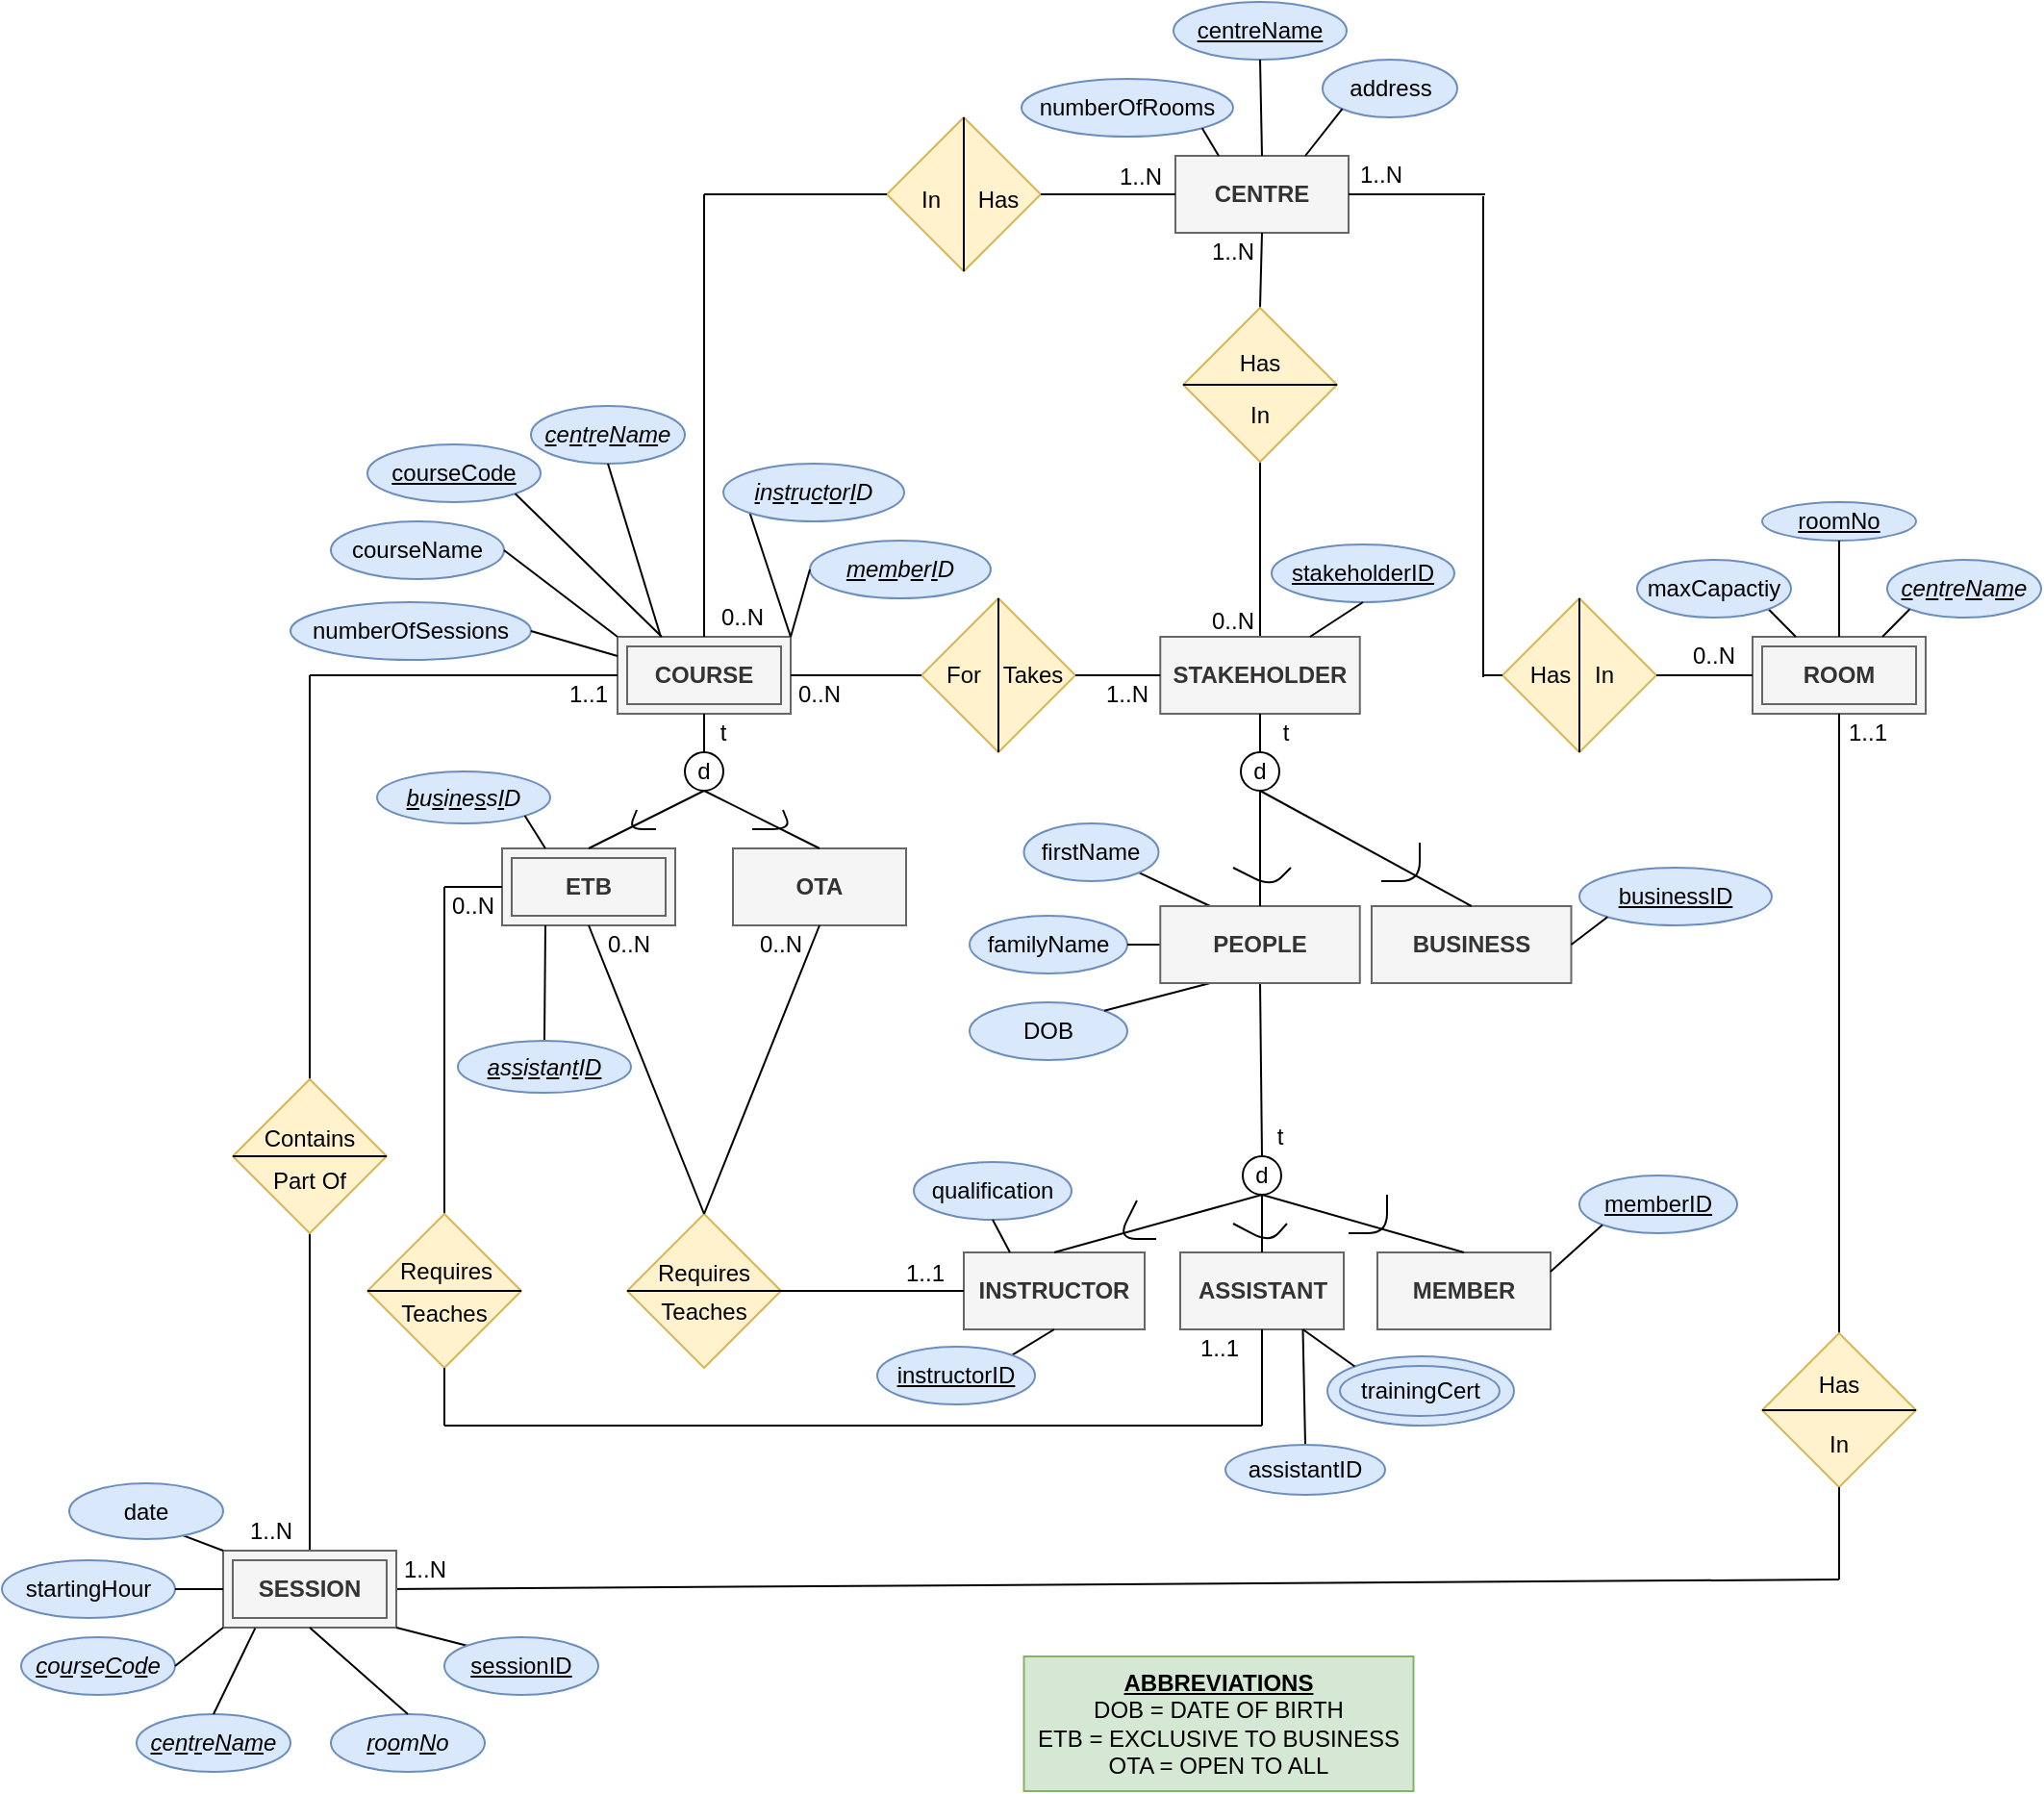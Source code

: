 <mxfile version="14.3.1" type="device"><diagram id="8g1sx0rQI-AqHJav3sQR" name="Page-1"><mxGraphModel dx="1609" dy="1638" grid="1" gridSize="10" guides="1" tooltips="1" connect="1" arrows="1" fold="1" page="1" pageScale="1" pageWidth="827" pageHeight="1169" math="0" shadow="0"><root><mxCell id="0"/><mxCell id="1" parent="0"/><mxCell id="3wWplpEpzAbqECNYPQk1-7" value="" style="rhombus;whiteSpace=wrap;html=1;fillColor=#fff2cc;strokeColor=#d6b656;" parent="1" vertex="1"><mxGeometry x="260" y="-180" width="80" height="80" as="geometry"/></mxCell><mxCell id="KHN7w8ujyASTQCHTQ3mv-72" value="" style="endArrow=none;html=1;exitX=1;exitY=0.5;exitDx=0;exitDy=0;" parent="1" edge="1"><mxGeometry width="50" height="50" relative="1" as="geometry"><mxPoint y="585" as="sourcePoint"/><mxPoint x="755" y="580" as="targetPoint"/></mxGeometry></mxCell><mxCell id="KHN7w8ujyASTQCHTQ3mv-62" value="" style="endArrow=none;html=1;entryX=0.5;entryY=1;entryDx=0;entryDy=0;exitX=0.5;exitY=0;exitDx=0;exitDy=0;" parent="1" source="KHN7w8ujyASTQCHTQ3mv-60" target="KHN7w8ujyASTQCHTQ3mv-59" edge="1"><mxGeometry width="50" height="50" relative="1" as="geometry"><mxPoint x="-40" y="550" as="sourcePoint"/><mxPoint x="-30" y="120" as="targetPoint"/></mxGeometry></mxCell><mxCell id="PWoHuXNSGkAXLS0PQqzs-2" value="CENTRE" style="rounded=0;whiteSpace=wrap;html=1;fontStyle=1;fillColor=#f5f5f5;strokeColor=#666666;fontColor=#333333;" parent="1" vertex="1"><mxGeometry x="410" y="-160" width="90" height="40" as="geometry"/></mxCell><mxCell id="PWoHuXNSGkAXLS0PQqzs-3" value="&lt;u&gt;centreName&lt;/u&gt;" style="ellipse;whiteSpace=wrap;html=1;fillColor=#dae8fc;strokeColor=#6c8ebf;" parent="1" vertex="1"><mxGeometry x="409" y="-240" width="90" height="30" as="geometry"/></mxCell><mxCell id="PWoHuXNSGkAXLS0PQqzs-4" value="" style="endArrow=none;html=1;exitX=0.5;exitY=0;exitDx=0;exitDy=0;entryX=0.5;entryY=1;entryDx=0;entryDy=0;" parent="1" source="PWoHuXNSGkAXLS0PQqzs-2" target="PWoHuXNSGkAXLS0PQqzs-3" edge="1"><mxGeometry width="50" height="50" relative="1" as="geometry"><mxPoint x="400" y="260" as="sourcePoint"/><mxPoint x="520" y="130" as="targetPoint"/></mxGeometry></mxCell><mxCell id="PWoHuXNSGkAXLS0PQqzs-5" value="address" style="ellipse;whiteSpace=wrap;html=1;fillColor=#dae8fc;strokeColor=#6c8ebf;" parent="1" vertex="1"><mxGeometry x="486.5" y="-210" width="70" height="30" as="geometry"/></mxCell><mxCell id="PWoHuXNSGkAXLS0PQqzs-6" value="" style="endArrow=none;html=1;entryX=0;entryY=1;entryDx=0;entryDy=0;exitX=0.75;exitY=0;exitDx=0;exitDy=0;" parent="1" source="PWoHuXNSGkAXLS0PQqzs-2" target="PWoHuXNSGkAXLS0PQqzs-5" edge="1"><mxGeometry width="50" height="50" relative="1" as="geometry"><mxPoint x="465" y="100" as="sourcePoint"/><mxPoint x="465" y="60" as="targetPoint"/></mxGeometry></mxCell><mxCell id="PWoHuXNSGkAXLS0PQqzs-7" value="numberOfRooms" style="ellipse;whiteSpace=wrap;html=1;fillColor=#dae8fc;strokeColor=#6c8ebf;" parent="1" vertex="1"><mxGeometry x="330" y="-200" width="110" height="30" as="geometry"/></mxCell><mxCell id="PWoHuXNSGkAXLS0PQqzs-8" value="" style="endArrow=none;html=1;entryX=0.25;entryY=0;entryDx=0;entryDy=0;exitX=1;exitY=1;exitDx=0;exitDy=0;" parent="1" source="PWoHuXNSGkAXLS0PQqzs-7" target="PWoHuXNSGkAXLS0PQqzs-2" edge="1"><mxGeometry width="50" height="50" relative="1" as="geometry"><mxPoint x="487.5" y="100" as="sourcePoint"/><mxPoint x="530.092" y="75.538" as="targetPoint"/></mxGeometry></mxCell><mxCell id="PWoHuXNSGkAXLS0PQqzs-9" value="" style="rounded=0;whiteSpace=wrap;html=1;fontStyle=1;fillColor=#f5f5f5;strokeColor=#666666;fontColor=#333333;" parent="1" vertex="1"><mxGeometry x="710" y="90" width="90" height="40" as="geometry"/></mxCell><mxCell id="PWoHuXNSGkAXLS0PQqzs-10" value="" style="rhombus;whiteSpace=wrap;html=1;fillColor=#fff2cc;strokeColor=#d6b656;" parent="1" vertex="1"><mxGeometry x="580" y="70" width="80" height="80" as="geometry"/></mxCell><mxCell id="PWoHuXNSGkAXLS0PQqzs-11" value="" style="endArrow=none;html=1;" parent="1" edge="1"><mxGeometry width="50" height="50" relative="1" as="geometry"><mxPoint x="570" y="-139" as="sourcePoint"/><mxPoint x="570" y="111" as="targetPoint"/></mxGeometry></mxCell><mxCell id="PWoHuXNSGkAXLS0PQqzs-12" value="" style="endArrow=none;html=1;entryX=0;entryY=0.5;entryDx=0;entryDy=0;exitX=1;exitY=0.5;exitDx=0;exitDy=0;" parent="1" source="PWoHuXNSGkAXLS0PQqzs-10" target="PWoHuXNSGkAXLS0PQqzs-9" edge="1"><mxGeometry width="50" height="50" relative="1" as="geometry"><mxPoint x="475" y="110" as="sourcePoint"/><mxPoint x="475" y="70" as="targetPoint"/></mxGeometry></mxCell><mxCell id="PWoHuXNSGkAXLS0PQqzs-14" value="0..N" style="text;html=1;strokeColor=none;fillColor=none;align=center;verticalAlign=middle;whiteSpace=wrap;rounded=0;" parent="1" vertex="1"><mxGeometry x="670" y="90" width="40" height="20" as="geometry"/></mxCell><mxCell id="PWoHuXNSGkAXLS0PQqzs-15" value="" style="endArrow=none;html=1;entryX=0.5;entryY=0;entryDx=0;entryDy=0;exitX=0.5;exitY=1;exitDx=0;exitDy=0;fontStyle=1" parent="1" source="PWoHuXNSGkAXLS0PQqzs-10" target="PWoHuXNSGkAXLS0PQqzs-10" edge="1"><mxGeometry width="50" height="50" relative="1" as="geometry"><mxPoint x="510" y="120" as="sourcePoint"/><mxPoint x="590" y="120" as="targetPoint"/></mxGeometry></mxCell><mxCell id="PWoHuXNSGkAXLS0PQqzs-17" value="1..N" style="text;html=1;strokeColor=none;fillColor=none;align=center;verticalAlign=middle;whiteSpace=wrap;rounded=0;" parent="1" vertex="1"><mxGeometry x="496.75" y="-160" width="40" height="20" as="geometry"/></mxCell><mxCell id="PWoHuXNSGkAXLS0PQqzs-19" value="" style="rounded=0;whiteSpace=wrap;html=1;fontStyle=1;fillColor=#f5f5f5;strokeColor=#666666;fontColor=#333333;" parent="1" vertex="1"><mxGeometry x="120" y="90" width="90" height="40" as="geometry"/></mxCell><mxCell id="PWoHuXNSGkAXLS0PQqzs-22" value="" style="endArrow=none;html=1;exitX=1;exitY=0.5;exitDx=0;exitDy=0;entryX=0;entryY=0.5;entryDx=0;entryDy=0;" parent="1" source="3wWplpEpzAbqECNYPQk1-7" target="PWoHuXNSGkAXLS0PQqzs-2" edge="1"><mxGeometry width="50" height="50" relative="1" as="geometry"><mxPoint x="360" y="100" as="sourcePoint"/><mxPoint x="380" y="90" as="targetPoint"/></mxGeometry></mxCell><mxCell id="PWoHuXNSGkAXLS0PQqzs-24" value="1..N" style="text;html=1;strokeColor=none;fillColor=none;align=center;verticalAlign=middle;whiteSpace=wrap;rounded=0;" parent="1" vertex="1"><mxGeometry x="372" y="-159" width="40" height="20" as="geometry"/></mxCell><mxCell id="PWoHuXNSGkAXLS0PQqzs-25" value="0..N" style="text;html=1;strokeColor=none;fillColor=none;align=center;verticalAlign=middle;whiteSpace=wrap;rounded=0;" parent="1" vertex="1"><mxGeometry x="165" y="70" width="40" height="20" as="geometry"/></mxCell><mxCell id="PWoHuXNSGkAXLS0PQqzs-26" value="ETB" style="rounded=0;whiteSpace=wrap;html=1;fontStyle=1;fillColor=#f5f5f5;strokeColor=#666666;fontColor=#333333;" parent="1" vertex="1"><mxGeometry x="60" y="200" width="90" height="40" as="geometry"/></mxCell><mxCell id="PWoHuXNSGkAXLS0PQqzs-27" value="&lt;span&gt;OTA&lt;/span&gt;" style="rounded=0;whiteSpace=wrap;html=1;fontStyle=1;fillColor=#f5f5f5;strokeColor=#666666;fontColor=#333333;" parent="1" vertex="1"><mxGeometry x="180" y="200" width="90" height="40" as="geometry"/></mxCell><mxCell id="PWoHuXNSGkAXLS0PQqzs-28" value="" style="endArrow=none;html=1;exitX=0.5;exitY=0;exitDx=0;exitDy=0;entryX=0.5;entryY=1;entryDx=0;entryDy=0;" parent="1" source="PWoHuXNSGkAXLS0PQqzs-26" target="KHN7w8ujyASTQCHTQ3mv-114" edge="1"><mxGeometry width="50" height="50" relative="1" as="geometry"><mxPoint x="220" y="120" as="sourcePoint"/><mxPoint x="160" y="160" as="targetPoint"/></mxGeometry></mxCell><mxCell id="PWoHuXNSGkAXLS0PQqzs-29" value="" style="endArrow=none;html=1;exitX=0.5;exitY=0;exitDx=0;exitDy=0;entryX=0.5;entryY=1;entryDx=0;entryDy=0;" parent="1" source="PWoHuXNSGkAXLS0PQqzs-27" target="KHN7w8ujyASTQCHTQ3mv-114" edge="1"><mxGeometry width="50" height="50" relative="1" as="geometry"><mxPoint x="115" y="210" as="sourcePoint"/><mxPoint x="160" y="160" as="targetPoint"/></mxGeometry></mxCell><mxCell id="PWoHuXNSGkAXLS0PQqzs-31" value="" style="endArrow=none;html=1;" parent="1" edge="1"><mxGeometry width="50" height="50" relative="1" as="geometry"><mxPoint x="130" y="180" as="sourcePoint"/><mxPoint x="140" y="190" as="targetPoint"/><Array as="points"><mxPoint x="126" y="190"/></Array></mxGeometry></mxCell><mxCell id="PWoHuXNSGkAXLS0PQqzs-32" value="" style="endArrow=none;html=1;" parent="1" edge="1"><mxGeometry width="50" height="50" relative="1" as="geometry"><mxPoint x="190" y="190" as="sourcePoint"/><mxPoint x="206" y="180" as="targetPoint"/><Array as="points"><mxPoint x="210" y="190"/></Array></mxGeometry></mxCell><mxCell id="PWoHuXNSGkAXLS0PQqzs-33" value="" style="endArrow=none;html=1;entryX=1;entryY=1;entryDx=0;entryDy=0;exitX=0.25;exitY=0;exitDx=0;exitDy=0;" parent="1" source="PWoHuXNSGkAXLS0PQqzs-9" target="PWoHuXNSGkAXLS0PQqzs-34" edge="1"><mxGeometry width="50" height="50" relative="1" as="geometry"><mxPoint x="487.5" y="100" as="sourcePoint"/><mxPoint x="530.251" y="75.607" as="targetPoint"/></mxGeometry></mxCell><mxCell id="PWoHuXNSGkAXLS0PQqzs-34" value="maxCapactiy" style="ellipse;whiteSpace=wrap;html=1;fillColor=#dae8fc;strokeColor=#6c8ebf;" parent="1" vertex="1"><mxGeometry x="650" y="50" width="80" height="30" as="geometry"/></mxCell><mxCell id="PWoHuXNSGkAXLS0PQqzs-35" value="roomNo" style="ellipse;whiteSpace=wrap;html=1;fontStyle=4;fillColor=#dae8fc;strokeColor=#6c8ebf;" parent="1" vertex="1"><mxGeometry x="715" y="20" width="80" height="20" as="geometry"/></mxCell><mxCell id="PWoHuXNSGkAXLS0PQqzs-37" value="" style="endArrow=none;html=1;entryX=0.5;entryY=1;entryDx=0;entryDy=0;exitX=0.5;exitY=0;exitDx=0;exitDy=0;" parent="1" source="PWoHuXNSGkAXLS0PQqzs-9" target="PWoHuXNSGkAXLS0PQqzs-35" edge="1"><mxGeometry width="50" height="50" relative="1" as="geometry"><mxPoint x="742.5" y="100" as="sourcePoint"/><mxPoint x="700" y="90" as="targetPoint"/></mxGeometry></mxCell><mxCell id="KHN7w8ujyASTQCHTQ3mv-1" value="&lt;span&gt;ROOM&lt;/span&gt;" style="rounded=0;whiteSpace=wrap;html=1;fontStyle=1;fillColor=#f5f5f5;strokeColor=#666666;fontColor=#333333;" parent="1" vertex="1"><mxGeometry x="715" y="95" width="80" height="30" as="geometry"/></mxCell><mxCell id="KHN7w8ujyASTQCHTQ3mv-3" value="" style="endArrow=none;html=1;entryX=0.5;entryY=1;entryDx=0;entryDy=0;exitX=0.5;exitY=0;exitDx=0;exitDy=0;" parent="1" source="KHN7w8ujyASTQCHTQ3mv-2" target="PWoHuXNSGkAXLS0PQqzs-2" edge="1"><mxGeometry width="50" height="50" relative="1" as="geometry"><mxPoint x="455" y="-60" as="sourcePoint"/><mxPoint x="420" y="120" as="targetPoint"/></mxGeometry></mxCell><mxCell id="KHN7w8ujyASTQCHTQ3mv-4" value="COURSE" style="rounded=0;whiteSpace=wrap;html=1;fontStyle=1;fillColor=#f5f5f5;strokeColor=#666666;fontColor=#333333;" parent="1" vertex="1"><mxGeometry x="125" y="95" width="80" height="30" as="geometry"/></mxCell><mxCell id="KHN7w8ujyASTQCHTQ3mv-5" value="" style="endArrow=none;html=1;exitX=0.5;exitY=1;exitDx=0;exitDy=0;entryX=0.5;entryY=0;entryDx=0;entryDy=0;" parent="1" source="KHN7w8ujyASTQCHTQ3mv-2" target="KHN7w8ujyASTQCHTQ3mv-6" edge="1"><mxGeometry width="50" height="50" relative="1" as="geometry"><mxPoint x="465" y="190" as="sourcePoint"/><mxPoint x="440" y="280" as="targetPoint"/></mxGeometry></mxCell><mxCell id="KHN7w8ujyASTQCHTQ3mv-6" value="STAKEHOLDER" style="rounded=0;whiteSpace=wrap;html=1;fontStyle=1;fillColor=#f5f5f5;strokeColor=#666666;fontColor=#333333;" parent="1" vertex="1"><mxGeometry x="402.13" y="90" width="103.75" height="40" as="geometry"/></mxCell><mxCell id="KHN7w8ujyASTQCHTQ3mv-11" value="Has" style="text;html=1;strokeColor=none;fillColor=none;align=center;verticalAlign=middle;whiteSpace=wrap;rounded=0;" parent="1" vertex="1"><mxGeometry x="298" y="-147" width="40" height="20" as="geometry"/></mxCell><mxCell id="KHN7w8ujyASTQCHTQ3mv-12" value="Has" style="text;html=1;strokeColor=none;fillColor=none;align=center;verticalAlign=middle;whiteSpace=wrap;rounded=0;" parent="1" vertex="1"><mxGeometry x="585" y="100" width="40" height="20" as="geometry"/></mxCell><mxCell id="KHN7w8ujyASTQCHTQ3mv-13" value="In" style="text;html=1;strokeColor=none;fillColor=none;align=center;verticalAlign=middle;whiteSpace=wrap;rounded=0;" parent="1" vertex="1"><mxGeometry x="613" y="100" width="40" height="20" as="geometry"/></mxCell><mxCell id="KHN7w8ujyASTQCHTQ3mv-16" value="1..N" style="text;html=1;strokeColor=none;fillColor=none;align=center;verticalAlign=middle;whiteSpace=wrap;rounded=0;" parent="1" vertex="1"><mxGeometry x="420" y="-120" width="40" height="20" as="geometry"/></mxCell><mxCell id="KHN7w8ujyASTQCHTQ3mv-17" value="0..N" style="text;html=1;strokeColor=none;fillColor=none;align=center;verticalAlign=middle;whiteSpace=wrap;rounded=0;" parent="1" vertex="1"><mxGeometry x="420" y="72" width="40" height="20" as="geometry"/></mxCell><mxCell id="KHN7w8ujyASTQCHTQ3mv-18" value="&lt;i&gt;&lt;u&gt;c&lt;/u&gt;e&lt;u&gt;n&lt;/u&gt;t&lt;u&gt;r&lt;/u&gt;e&lt;u&gt;N&lt;/u&gt;a&lt;u&gt;m&lt;/u&gt;e&lt;/i&gt;" style="ellipse;whiteSpace=wrap;html=1;fillColor=#dae8fc;strokeColor=#6c8ebf;" parent="1" vertex="1"><mxGeometry x="780" y="50" width="80" height="30" as="geometry"/></mxCell><mxCell id="KHN7w8ujyASTQCHTQ3mv-20" value="" style="endArrow=none;html=1;entryX=0;entryY=1;entryDx=0;entryDy=0;exitX=0.75;exitY=0;exitDx=0;exitDy=0;" parent="1" source="PWoHuXNSGkAXLS0PQqzs-9" target="KHN7w8ujyASTQCHTQ3mv-18" edge="1"><mxGeometry width="50" height="50" relative="1" as="geometry"><mxPoint x="765" y="100" as="sourcePoint"/><mxPoint x="765" y="50" as="targetPoint"/></mxGeometry></mxCell><mxCell id="KHN7w8ujyASTQCHTQ3mv-21" value="d" style="ellipse;whiteSpace=wrap;html=1;aspect=fixed;strokeWidth=1;" parent="1" vertex="1"><mxGeometry x="445" y="360" width="20" height="20" as="geometry"/></mxCell><mxCell id="KHN7w8ujyASTQCHTQ3mv-22" value="" style="endArrow=none;html=1;exitX=0.5;exitY=0;exitDx=0;exitDy=0;entryX=0.5;entryY=1;entryDx=0;entryDy=0;" parent="1" source="KHN7w8ujyASTQCHTQ3mv-21" target="3wWplpEpzAbqECNYPQk1-49" edge="1"><mxGeometry width="50" height="50" relative="1" as="geometry"><mxPoint x="490" y="270" as="sourcePoint"/><mxPoint x="454" y="280" as="targetPoint"/></mxGeometry></mxCell><mxCell id="KHN7w8ujyASTQCHTQ3mv-23" value="t" style="text;html=1;strokeColor=none;fillColor=none;align=center;verticalAlign=middle;whiteSpace=wrap;rounded=0;" parent="1" vertex="1"><mxGeometry x="452" y="340" width="25" height="20" as="geometry"/></mxCell><mxCell id="KHN7w8ujyASTQCHTQ3mv-24" value="INSTRUCTOR" style="rounded=0;whiteSpace=wrap;html=1;fontStyle=1;fillColor=#f5f5f5;strokeColor=#666666;fontColor=#333333;" parent="1" vertex="1"><mxGeometry x="300" y="410" width="94" height="40" as="geometry"/></mxCell><mxCell id="KHN7w8ujyASTQCHTQ3mv-25" value="" style="endArrow=none;html=1;exitX=0.5;exitY=0;exitDx=0;exitDy=0;entryX=0.5;entryY=1;entryDx=0;entryDy=0;" parent="1" source="KHN7w8ujyASTQCHTQ3mv-24" target="KHN7w8ujyASTQCHTQ3mv-21" edge="1"><mxGeometry width="50" height="50" relative="1" as="geometry"><mxPoint x="340" y="370" as="sourcePoint"/><mxPoint x="460" y="340" as="targetPoint"/></mxGeometry></mxCell><mxCell id="KHN7w8ujyASTQCHTQ3mv-26" value="ASSISTANT" style="rounded=0;whiteSpace=wrap;html=1;fontStyle=1;fillColor=#f5f5f5;strokeColor=#666666;fontColor=#333333;" parent="1" vertex="1"><mxGeometry x="412.5" y="410" width="85" height="40" as="geometry"/></mxCell><mxCell id="KHN7w8ujyASTQCHTQ3mv-28" value="MEMBER" style="rounded=0;whiteSpace=wrap;html=1;fontStyle=1;fillColor=#f5f5f5;strokeColor=#666666;fontColor=#333333;" parent="1" vertex="1"><mxGeometry x="515" y="410" width="90" height="40" as="geometry"/></mxCell><mxCell id="KHN7w8ujyASTQCHTQ3mv-29" value="" style="endArrow=none;html=1;exitX=0.5;exitY=1;exitDx=0;exitDy=0;entryX=0.5;entryY=0;entryDx=0;entryDy=0;" parent="1" source="KHN7w8ujyASTQCHTQ3mv-21" target="KHN7w8ujyASTQCHTQ3mv-28" edge="1"><mxGeometry width="50" height="50" relative="1" as="geometry"><mxPoint x="359" y="420" as="sourcePoint"/><mxPoint x="465" y="390" as="targetPoint"/></mxGeometry></mxCell><mxCell id="KHN7w8ujyASTQCHTQ3mv-30" value="" style="endArrow=none;html=1;exitX=0.5;exitY=1;exitDx=0;exitDy=0;entryX=0.5;entryY=0;entryDx=0;entryDy=0;" parent="1" source="KHN7w8ujyASTQCHTQ3mv-21" target="KHN7w8ujyASTQCHTQ3mv-26" edge="1"><mxGeometry width="50" height="50" relative="1" as="geometry"><mxPoint x="465" y="390" as="sourcePoint"/><mxPoint x="570" y="420" as="targetPoint"/></mxGeometry></mxCell><mxCell id="KHN7w8ujyASTQCHTQ3mv-31" value="courseName" style="ellipse;whiteSpace=wrap;html=1;fillColor=#dae8fc;strokeColor=#6c8ebf;" parent="1" vertex="1"><mxGeometry x="-29" y="30" width="90" height="30" as="geometry"/></mxCell><mxCell id="KHN7w8ujyASTQCHTQ3mv-32" value="" style="endArrow=none;html=1;exitX=1;exitY=0.5;exitDx=0;exitDy=0;entryX=0;entryY=0;entryDx=0;entryDy=0;" parent="1" source="KHN7w8ujyASTQCHTQ3mv-31" target="PWoHuXNSGkAXLS0PQqzs-19" edge="1"><mxGeometry width="50" height="50" relative="1" as="geometry"><mxPoint x="393.891" y="65.607" as="sourcePoint"/><mxPoint x="120" y="90" as="targetPoint"/></mxGeometry></mxCell><mxCell id="KHN7w8ujyASTQCHTQ3mv-33" value="&lt;u&gt;courseCode&lt;/u&gt;" style="ellipse;whiteSpace=wrap;html=1;fillColor=#dae8fc;strokeColor=#6c8ebf;" parent="1" vertex="1"><mxGeometry x="-10" y="-10" width="90" height="30" as="geometry"/></mxCell><mxCell id="KHN7w8ujyASTQCHTQ3mv-34" value="" style="endArrow=none;html=1;exitX=1;exitY=1;exitDx=0;exitDy=0;" parent="1" source="KHN7w8ujyASTQCHTQ3mv-33" edge="1"><mxGeometry width="50" height="50" relative="1" as="geometry"><mxPoint x="96.82" y="95.607" as="sourcePoint"/><mxPoint x="143" y="90" as="targetPoint"/></mxGeometry></mxCell><mxCell id="KHN7w8ujyASTQCHTQ3mv-36" value="&lt;i&gt;&lt;u&gt;c&lt;/u&gt;e&lt;u&gt;n&lt;/u&gt;t&lt;u&gt;r&lt;/u&gt;e&lt;u&gt;N&lt;/u&gt;a&lt;u&gt;m&lt;/u&gt;e&lt;/i&gt;" style="ellipse;whiteSpace=wrap;html=1;fillColor=#dae8fc;strokeColor=#6c8ebf;" parent="1" vertex="1"><mxGeometry x="75" y="-30" width="80" height="30" as="geometry"/></mxCell><mxCell id="KHN7w8ujyASTQCHTQ3mv-38" value="" style="rhombus;whiteSpace=wrap;html=1;fillColor=#fff2cc;strokeColor=#d6b656;" parent="1" vertex="1"><mxGeometry x="125" y="390" width="80" height="80" as="geometry"/></mxCell><mxCell id="KHN7w8ujyASTQCHTQ3mv-39" value="&lt;i&gt;&lt;u&gt;b&lt;/u&gt;u&lt;u&gt;s&lt;/u&gt;i&lt;u&gt;n&lt;/u&gt;e&lt;u&gt;s&lt;/u&gt;s&lt;u&gt;I&lt;/u&gt;D&lt;/i&gt;" style="ellipse;whiteSpace=wrap;html=1;fillColor=#dae8fc;strokeColor=#6c8ebf;" parent="1" vertex="1"><mxGeometry x="-5" y="160" width="90" height="27" as="geometry"/></mxCell><mxCell id="KHN7w8ujyASTQCHTQ3mv-40" value="" style="endArrow=none;html=1;entryX=1;entryY=1;entryDx=0;entryDy=0;exitX=0.25;exitY=0;exitDx=0;exitDy=0;" parent="1" source="PWoHuXNSGkAXLS0PQqzs-26" target="KHN7w8ujyASTQCHTQ3mv-39" edge="1"><mxGeometry width="50" height="50" relative="1" as="geometry"><mxPoint x="235" y="210" as="sourcePoint"/><mxPoint x="175" y="140" as="targetPoint"/></mxGeometry></mxCell><mxCell id="KHN7w8ujyASTQCHTQ3mv-41" value="" style="endArrow=none;html=1;entryX=0.5;entryY=1;entryDx=0;entryDy=0;exitX=0.5;exitY=0;exitDx=0;exitDy=0;" parent="1" source="KHN7w8ujyASTQCHTQ3mv-38" target="PWoHuXNSGkAXLS0PQqzs-26" edge="1"><mxGeometry width="50" height="50" relative="1" as="geometry"><mxPoint x="115" y="210" as="sourcePoint"/><mxPoint x="175" y="140" as="targetPoint"/></mxGeometry></mxCell><mxCell id="KHN7w8ujyASTQCHTQ3mv-42" value="" style="endArrow=none;html=1;entryX=0.5;entryY=1;entryDx=0;entryDy=0;exitX=0.5;exitY=0;exitDx=0;exitDy=0;" parent="1" source="KHN7w8ujyASTQCHTQ3mv-38" target="PWoHuXNSGkAXLS0PQqzs-27" edge="1"><mxGeometry width="50" height="50" relative="1" as="geometry"><mxPoint x="175" y="400" as="sourcePoint"/><mxPoint x="115" y="250" as="targetPoint"/></mxGeometry></mxCell><mxCell id="KHN7w8ujyASTQCHTQ3mv-43" value="" style="endArrow=none;html=1;entryX=1;entryY=0.5;entryDx=0;entryDy=0;exitX=0;exitY=0.5;exitDx=0;exitDy=0;" parent="1" source="KHN7w8ujyASTQCHTQ3mv-38" target="KHN7w8ujyASTQCHTQ3mv-38" edge="1"><mxGeometry width="50" height="50" relative="1" as="geometry"><mxPoint x="175" y="400" as="sourcePoint"/><mxPoint x="235" y="250" as="targetPoint"/></mxGeometry></mxCell><mxCell id="KHN7w8ujyASTQCHTQ3mv-44" value="Requires" style="text;html=1;strokeColor=none;fillColor=none;align=center;verticalAlign=middle;whiteSpace=wrap;rounded=0;" parent="1" vertex="1"><mxGeometry x="145" y="411" width="40" height="20" as="geometry"/></mxCell><mxCell id="KHN7w8ujyASTQCHTQ3mv-45" value="Teaches" style="text;html=1;strokeColor=none;fillColor=none;align=center;verticalAlign=middle;whiteSpace=wrap;rounded=0;" parent="1" vertex="1"><mxGeometry x="145" y="431" width="40" height="20" as="geometry"/></mxCell><mxCell id="KHN7w8ujyASTQCHTQ3mv-46" value="" style="endArrow=none;html=1;entryX=0;entryY=0.5;entryDx=0;entryDy=0;exitX=1;exitY=0.5;exitDx=0;exitDy=0;" parent="1" source="KHN7w8ujyASTQCHTQ3mv-38" target="KHN7w8ujyASTQCHTQ3mv-24" edge="1"><mxGeometry width="50" height="50" relative="1" as="geometry"><mxPoint x="175" y="400" as="sourcePoint"/><mxPoint x="235" y="250" as="targetPoint"/></mxGeometry></mxCell><mxCell id="KHN7w8ujyASTQCHTQ3mv-47" value="0..N" style="text;html=1;strokeColor=none;fillColor=none;align=center;verticalAlign=middle;whiteSpace=wrap;rounded=0;" parent="1" vertex="1"><mxGeometry x="106" y="240" width="40" height="20" as="geometry"/></mxCell><mxCell id="KHN7w8ujyASTQCHTQ3mv-48" value="0..N" style="text;html=1;strokeColor=none;fillColor=none;align=center;verticalAlign=middle;whiteSpace=wrap;rounded=0;" parent="1" vertex="1"><mxGeometry x="185" y="240" width="40" height="20" as="geometry"/></mxCell><mxCell id="KHN7w8ujyASTQCHTQ3mv-49" value="1..1" style="text;html=1;strokeColor=none;fillColor=none;align=center;verticalAlign=middle;whiteSpace=wrap;rounded=0;" parent="1" vertex="1"><mxGeometry x="260" y="411" width="40" height="20" as="geometry"/></mxCell><mxCell id="KHN7w8ujyASTQCHTQ3mv-51" value="" style="endArrow=none;html=1;exitX=0;exitY=0.5;exitDx=0;exitDy=0;" parent="1" source="PWoHuXNSGkAXLS0PQqzs-26" edge="1"><mxGeometry width="50" height="50" relative="1" as="geometry"><mxPoint x="320" y="310" as="sourcePoint"/><mxPoint x="30" y="220" as="targetPoint"/></mxGeometry></mxCell><mxCell id="KHN7w8ujyASTQCHTQ3mv-52" value="" style="endArrow=none;html=1;exitX=0.5;exitY=0;exitDx=0;exitDy=0;" parent="1" source="KHN7w8ujyASTQCHTQ3mv-67" edge="1"><mxGeometry width="50" height="50" relative="1" as="geometry"><mxPoint x="30" y="500" as="sourcePoint"/><mxPoint x="30" y="220" as="targetPoint"/></mxGeometry></mxCell><mxCell id="KHN7w8ujyASTQCHTQ3mv-53" value="" style="endArrow=none;html=1;" parent="1" edge="1"><mxGeometry width="50" height="50" relative="1" as="geometry"><mxPoint x="30" y="500" as="sourcePoint"/><mxPoint x="455" y="500" as="targetPoint"/></mxGeometry></mxCell><mxCell id="KHN7w8ujyASTQCHTQ3mv-54" value="" style="endArrow=none;html=1;entryX=0.5;entryY=1;entryDx=0;entryDy=0;" parent="1" target="KHN7w8ujyASTQCHTQ3mv-26" edge="1"><mxGeometry width="50" height="50" relative="1" as="geometry"><mxPoint x="455" y="500" as="sourcePoint"/><mxPoint x="470" y="510" as="targetPoint"/></mxGeometry></mxCell><mxCell id="KHN7w8ujyASTQCHTQ3mv-55" value="0..N" style="text;html=1;strokeColor=none;fillColor=none;align=center;verticalAlign=middle;whiteSpace=wrap;rounded=0;" parent="1" vertex="1"><mxGeometry x="25" y="220" width="40" height="20" as="geometry"/></mxCell><mxCell id="KHN7w8ujyASTQCHTQ3mv-56" value="1..1" style="text;html=1;strokeColor=none;fillColor=none;align=center;verticalAlign=middle;whiteSpace=wrap;rounded=0;" parent="1" vertex="1"><mxGeometry x="412.5" y="450" width="40" height="20" as="geometry"/></mxCell><mxCell id="KHN7w8ujyASTQCHTQ3mv-57" value="" style="endArrow=none;html=1;entryX=0;entryY=0.5;entryDx=0;entryDy=0;" parent="1" target="PWoHuXNSGkAXLS0PQqzs-19" edge="1"><mxGeometry width="50" height="50" relative="1" as="geometry"><mxPoint x="-40" y="110" as="sourcePoint"/><mxPoint x="40" y="230" as="targetPoint"/></mxGeometry></mxCell><mxCell id="KHN7w8ujyASTQCHTQ3mv-58" value="" style="endArrow=none;html=1;exitX=0.5;exitY=0;exitDx=0;exitDy=0;" parent="1" source="KHN7w8ujyASTQCHTQ3mv-59" edge="1"><mxGeometry width="50" height="50" relative="1" as="geometry"><mxPoint x="-40" y="320" as="sourcePoint"/><mxPoint x="-40" y="110" as="targetPoint"/></mxGeometry></mxCell><mxCell id="KHN7w8ujyASTQCHTQ3mv-59" value="" style="rhombus;whiteSpace=wrap;html=1;fillColor=#fff2cc;strokeColor=#d6b656;" parent="1" vertex="1"><mxGeometry x="-80" y="320" width="80" height="80" as="geometry"/></mxCell><mxCell id="KHN7w8ujyASTQCHTQ3mv-61" value="" style="rounded=0;whiteSpace=wrap;html=1;fontStyle=1;fillColor=#f5f5f5;strokeColor=#666666;fontColor=#333333;" parent="1" vertex="1"><mxGeometry x="-85" y="565" width="90" height="40" as="geometry"/></mxCell><mxCell id="KHN7w8ujyASTQCHTQ3mv-60" value="SESSION" style="rounded=0;whiteSpace=wrap;html=1;fontStyle=1;fillColor=#f5f5f5;strokeColor=#666666;fontColor=#333333;" parent="1" vertex="1"><mxGeometry x="-80" y="570" width="80" height="30" as="geometry"/></mxCell><mxCell id="KHN7w8ujyASTQCHTQ3mv-63" value="" style="endArrow=none;html=1;entryX=1;entryY=0.5;entryDx=0;entryDy=0;exitX=0;exitY=0.5;exitDx=0;exitDy=0;" parent="1" source="KHN7w8ujyASTQCHTQ3mv-59" target="KHN7w8ujyASTQCHTQ3mv-59" edge="1"><mxGeometry width="50" height="50" relative="1" as="geometry"><mxPoint x="135" y="440" as="sourcePoint"/><mxPoint x="215" y="440" as="targetPoint"/></mxGeometry></mxCell><mxCell id="KHN7w8ujyASTQCHTQ3mv-64" value="Contains" style="text;html=1;strokeColor=none;fillColor=none;align=center;verticalAlign=middle;whiteSpace=wrap;rounded=0;" parent="1" vertex="1"><mxGeometry x="-60" y="341" width="40" height="20" as="geometry"/></mxCell><mxCell id="KHN7w8ujyASTQCHTQ3mv-66" value="Part Of" style="text;html=1;strokeColor=none;fillColor=none;align=center;verticalAlign=middle;whiteSpace=wrap;rounded=0;" parent="1" vertex="1"><mxGeometry x="-60" y="363" width="40" height="20" as="geometry"/></mxCell><mxCell id="KHN7w8ujyASTQCHTQ3mv-67" value="" style="rhombus;whiteSpace=wrap;html=1;fillColor=#fff2cc;strokeColor=#d6b656;" parent="1" vertex="1"><mxGeometry x="-10" y="390" width="80" height="80" as="geometry"/></mxCell><mxCell id="KHN7w8ujyASTQCHTQ3mv-68" value="" style="endArrow=none;html=1;exitX=0.5;exitY=1;exitDx=0;exitDy=0;" parent="1" source="KHN7w8ujyASTQCHTQ3mv-67" edge="1"><mxGeometry width="50" height="50" relative="1" as="geometry"><mxPoint x="220" y="430" as="sourcePoint"/><mxPoint x="30" y="500" as="targetPoint"/></mxGeometry></mxCell><mxCell id="KHN7w8ujyASTQCHTQ3mv-69" value="" style="endArrow=none;html=1;entryX=1;entryY=0.5;entryDx=0;entryDy=0;exitX=0;exitY=0.5;exitDx=0;exitDy=0;" parent="1" source="KHN7w8ujyASTQCHTQ3mv-67" target="KHN7w8ujyASTQCHTQ3mv-67" edge="1"><mxGeometry width="50" height="50" relative="1" as="geometry"><mxPoint x="135" y="440" as="sourcePoint"/><mxPoint x="215" y="440" as="targetPoint"/></mxGeometry></mxCell><mxCell id="KHN7w8ujyASTQCHTQ3mv-70" value="Requires" style="text;html=1;strokeColor=none;fillColor=none;align=center;verticalAlign=middle;whiteSpace=wrap;rounded=0;" parent="1" vertex="1"><mxGeometry x="11" y="410" width="40" height="20" as="geometry"/></mxCell><mxCell id="KHN7w8ujyASTQCHTQ3mv-71" value="Teaches" style="text;html=1;strokeColor=none;fillColor=none;align=center;verticalAlign=middle;whiteSpace=wrap;rounded=0;" parent="1" vertex="1"><mxGeometry x="10" y="432" width="40" height="20" as="geometry"/></mxCell><mxCell id="KHN7w8ujyASTQCHTQ3mv-73" value="" style="endArrow=none;html=1;exitX=0.5;exitY=1;exitDx=0;exitDy=0;entryX=0.5;entryY=0;entryDx=0;entryDy=0;" parent="1" source="PWoHuXNSGkAXLS0PQqzs-9" target="KHN7w8ujyASTQCHTQ3mv-74" edge="1"><mxGeometry width="50" height="50" relative="1" as="geometry"><mxPoint x="660" y="270" as="sourcePoint"/><mxPoint x="755" y="450" as="targetPoint"/></mxGeometry></mxCell><mxCell id="KHN7w8ujyASTQCHTQ3mv-74" value="" style="rhombus;whiteSpace=wrap;html=1;fillColor=#fff2cc;strokeColor=#d6b656;" parent="1" vertex="1"><mxGeometry x="715" y="452" width="80" height="80" as="geometry"/></mxCell><mxCell id="KHN7w8ujyASTQCHTQ3mv-75" value="" style="endArrow=none;html=1;exitX=0.5;exitY=1;exitDx=0;exitDy=0;" parent="1" source="KHN7w8ujyASTQCHTQ3mv-74" edge="1"><mxGeometry width="50" height="50" relative="1" as="geometry"><mxPoint x="465" y="390" as="sourcePoint"/><mxPoint x="755" y="580" as="targetPoint"/></mxGeometry></mxCell><mxCell id="KHN7w8ujyASTQCHTQ3mv-76" value="" style="endArrow=none;html=1;entryX=1;entryY=0.5;entryDx=0;entryDy=0;exitX=0;exitY=0.5;exitDx=0;exitDy=0;" parent="1" source="KHN7w8ujyASTQCHTQ3mv-74" target="KHN7w8ujyASTQCHTQ3mv-74" edge="1"><mxGeometry width="50" height="50" relative="1" as="geometry"><mxPoint x="425" y="220" as="sourcePoint"/><mxPoint x="505" y="220" as="targetPoint"/></mxGeometry></mxCell><mxCell id="KHN7w8ujyASTQCHTQ3mv-77" value="Has" style="text;html=1;strokeColor=none;fillColor=none;align=center;verticalAlign=middle;whiteSpace=wrap;rounded=0;" parent="1" vertex="1"><mxGeometry x="735" y="469" width="40" height="20" as="geometry"/></mxCell><mxCell id="KHN7w8ujyASTQCHTQ3mv-78" value="In" style="text;html=1;strokeColor=none;fillColor=none;align=center;verticalAlign=middle;whiteSpace=wrap;rounded=0;" parent="1" vertex="1"><mxGeometry x="735" y="500" width="40" height="20" as="geometry"/></mxCell><mxCell id="KHN7w8ujyASTQCHTQ3mv-79" value="1..N" style="text;html=1;strokeColor=none;fillColor=none;align=center;verticalAlign=middle;whiteSpace=wrap;rounded=0;" parent="1" vertex="1"><mxGeometry y="565" width="40" height="20" as="geometry"/></mxCell><mxCell id="KHN7w8ujyASTQCHTQ3mv-80" value="1..1" style="text;html=1;strokeColor=none;fillColor=none;align=center;verticalAlign=middle;whiteSpace=wrap;rounded=0;" parent="1" vertex="1"><mxGeometry x="750" y="130" width="40" height="20" as="geometry"/></mxCell><mxCell id="KHN7w8ujyASTQCHTQ3mv-92" value="1..N" style="text;html=1;strokeColor=none;fillColor=none;align=center;verticalAlign=middle;whiteSpace=wrap;rounded=0;" parent="1" vertex="1"><mxGeometry x="-80" y="545" width="40" height="20" as="geometry"/></mxCell><mxCell id="KHN7w8ujyASTQCHTQ3mv-93" value="1..1" style="text;html=1;strokeColor=none;fillColor=none;align=center;verticalAlign=middle;whiteSpace=wrap;rounded=0;" parent="1" vertex="1"><mxGeometry x="85" y="110" width="40" height="20" as="geometry"/></mxCell><mxCell id="KHN7w8ujyASTQCHTQ3mv-96" value="" style="endArrow=none;html=1;exitX=0;exitY=0;exitDx=0;exitDy=0;entryX=0.738;entryY=0.933;entryDx=0;entryDy=0;entryPerimeter=0;" parent="1" source="KHN7w8ujyASTQCHTQ3mv-61" target="KHN7w8ujyASTQCHTQ3mv-97" edge="1"><mxGeometry width="50" height="50" relative="1" as="geometry"><mxPoint x="-30" y="580" as="sourcePoint"/><mxPoint x="-110" y="530" as="targetPoint"/></mxGeometry></mxCell><mxCell id="KHN7w8ujyASTQCHTQ3mv-97" value="date" style="ellipse;whiteSpace=wrap;html=1;fillColor=#dae8fc;strokeColor=#6c8ebf;" parent="1" vertex="1"><mxGeometry x="-165" y="530" width="80" height="29" as="geometry"/></mxCell><mxCell id="KHN7w8ujyASTQCHTQ3mv-99" value="startingHour" style="ellipse;whiteSpace=wrap;html=1;fillColor=#dae8fc;strokeColor=#6c8ebf;" parent="1" vertex="1"><mxGeometry x="-200" y="570" width="90" height="30" as="geometry"/></mxCell><mxCell id="KHN7w8ujyASTQCHTQ3mv-100" value="&lt;i&gt;&lt;u&gt;c&lt;/u&gt;o&lt;u&gt;u&lt;/u&gt;r&lt;u&gt;s&lt;/u&gt;e&lt;u&gt;C&lt;/u&gt;o&lt;u&gt;d&lt;/u&gt;e&lt;/i&gt;" style="ellipse;whiteSpace=wrap;html=1;fillColor=#dae8fc;strokeColor=#6c8ebf;" parent="1" vertex="1"><mxGeometry x="-190" y="610" width="80" height="30" as="geometry"/></mxCell><mxCell id="KHN7w8ujyASTQCHTQ3mv-101" value="" style="endArrow=none;html=1;exitX=0;exitY=0.5;exitDx=0;exitDy=0;entryX=1;entryY=0.5;entryDx=0;entryDy=0;" parent="1" source="KHN7w8ujyASTQCHTQ3mv-61" target="KHN7w8ujyASTQCHTQ3mv-99" edge="1"><mxGeometry width="50" height="50" relative="1" as="geometry"><mxPoint x="-75" y="575" as="sourcePoint"/><mxPoint x="-80.96" y="526.99" as="targetPoint"/></mxGeometry></mxCell><mxCell id="KHN7w8ujyASTQCHTQ3mv-102" value="" style="endArrow=none;html=1;entryX=1;entryY=0.5;entryDx=0;entryDy=0;exitX=0;exitY=1;exitDx=0;exitDy=0;" parent="1" source="KHN7w8ujyASTQCHTQ3mv-61" target="KHN7w8ujyASTQCHTQ3mv-100" edge="1"><mxGeometry width="50" height="50" relative="1" as="geometry"><mxPoint x="-85" y="610" as="sourcePoint"/><mxPoint x="-70.96" y="536.99" as="targetPoint"/></mxGeometry></mxCell><mxCell id="KHN7w8ujyASTQCHTQ3mv-103" value="" style="endArrow=none;html=1;entryX=0;entryY=0;entryDx=0;entryDy=0;exitX=1;exitY=1;exitDx=0;exitDy=0;" parent="1" source="KHN7w8ujyASTQCHTQ3mv-61" target="KHN7w8ujyASTQCHTQ3mv-104" edge="1"><mxGeometry width="50" height="50" relative="1" as="geometry"><mxPoint x="-75" y="595" as="sourcePoint"/><mxPoint x="-130" y="595" as="targetPoint"/></mxGeometry></mxCell><mxCell id="KHN7w8ujyASTQCHTQ3mv-104" value="&lt;u&gt;sessionID&lt;/u&gt;" style="ellipse;whiteSpace=wrap;html=1;fillColor=#dae8fc;strokeColor=#6c8ebf;" parent="1" vertex="1"><mxGeometry x="30" y="610" width="80" height="30" as="geometry"/></mxCell><mxCell id="KHN7w8ujyASTQCHTQ3mv-106" value="" style="endArrow=none;html=1;entryX=1;entryY=1;entryDx=0;entryDy=0;exitX=0.25;exitY=0;exitDx=0;exitDy=0;" parent="1" source="3wWplpEpzAbqECNYPQk1-49" target="KHN7w8ujyASTQCHTQ3mv-107" edge="1"><mxGeometry width="50" height="50" relative="1" as="geometry"><mxPoint x="400" y="80" as="sourcePoint"/><mxPoint x="370" y="280" as="targetPoint"/></mxGeometry></mxCell><mxCell id="KHN7w8ujyASTQCHTQ3mv-107" value="firstName" style="ellipse;whiteSpace=wrap;html=1;fillColor=#dae8fc;strokeColor=#6c8ebf;" parent="1" vertex="1"><mxGeometry x="331.25" y="187" width="70" height="30" as="geometry"/></mxCell><mxCell id="KHN7w8ujyASTQCHTQ3mv-108" value="familyName" style="ellipse;whiteSpace=wrap;html=1;fillColor=#dae8fc;strokeColor=#6c8ebf;" parent="1" vertex="1"><mxGeometry x="303" y="235" width="82" height="30" as="geometry"/></mxCell><mxCell id="KHN7w8ujyASTQCHTQ3mv-109" value="" style="endArrow=none;html=1;entryX=1;entryY=0.5;entryDx=0;entryDy=0;exitX=0;exitY=0.5;exitDx=0;exitDy=0;" parent="1" source="3wWplpEpzAbqECNYPQk1-49" target="KHN7w8ujyASTQCHTQ3mv-108" edge="1"><mxGeometry width="50" height="50" relative="1" as="geometry"><mxPoint x="390" y="340" as="sourcePoint"/><mxPoint x="383.749" y="310.607" as="targetPoint"/></mxGeometry></mxCell><mxCell id="KHN7w8ujyASTQCHTQ3mv-110" value="DOB" style="ellipse;whiteSpace=wrap;html=1;fillColor=#dae8fc;strokeColor=#6c8ebf;" parent="1" vertex="1"><mxGeometry x="303" y="280" width="82" height="30" as="geometry"/></mxCell><mxCell id="KHN7w8ujyASTQCHTQ3mv-111" value="" style="endArrow=none;html=1;exitX=0.25;exitY=1;exitDx=0;exitDy=0;entryX=1;entryY=0;entryDx=0;entryDy=0;" parent="1" source="3wWplpEpzAbqECNYPQk1-49" target="KHN7w8ujyASTQCHTQ3mv-110" edge="1"><mxGeometry width="50" height="50" relative="1" as="geometry"><mxPoint x="440" y="300" as="sourcePoint"/><mxPoint x="380" y="270" as="targetPoint"/></mxGeometry></mxCell><mxCell id="KHN7w8ujyASTQCHTQ3mv-112" value="&lt;u&gt;stakeholderID&lt;/u&gt;" style="ellipse;whiteSpace=wrap;html=1;fillColor=#dae8fc;strokeColor=#6c8ebf;" parent="1" vertex="1"><mxGeometry x="460" y="42" width="95" height="30" as="geometry"/></mxCell><mxCell id="KHN7w8ujyASTQCHTQ3mv-113" value="" style="endArrow=none;html=1;entryX=0.5;entryY=1;entryDx=0;entryDy=0;exitX=0.75;exitY=0;exitDx=0;exitDy=0;" parent="1" source="KHN7w8ujyASTQCHTQ3mv-6" target="KHN7w8ujyASTQCHTQ3mv-112" edge="1"><mxGeometry width="50" height="50" relative="1" as="geometry"><mxPoint x="490" y="80" as="sourcePoint"/><mxPoint x="525.009" y="305.607" as="targetPoint"/></mxGeometry></mxCell><mxCell id="KHN7w8ujyASTQCHTQ3mv-114" value="d" style="ellipse;whiteSpace=wrap;html=1;aspect=fixed;strokeWidth=1;" parent="1" vertex="1"><mxGeometry x="155" y="150" width="20" height="20" as="geometry"/></mxCell><mxCell id="KHN7w8ujyASTQCHTQ3mv-116" value="" style="endArrow=none;html=1;exitX=0.5;exitY=0;exitDx=0;exitDy=0;entryX=0.5;entryY=1;entryDx=0;entryDy=0;" parent="1" source="KHN7w8ujyASTQCHTQ3mv-114" target="PWoHuXNSGkAXLS0PQqzs-19" edge="1"><mxGeometry width="50" height="50" relative="1" as="geometry"><mxPoint x="115" y="210" as="sourcePoint"/><mxPoint x="175" y="180" as="targetPoint"/></mxGeometry></mxCell><mxCell id="KHN7w8ujyASTQCHTQ3mv-117" value="t" style="text;html=1;strokeColor=none;fillColor=none;align=center;verticalAlign=middle;whiteSpace=wrap;rounded=0;" parent="1" vertex="1"><mxGeometry x="165" y="130" width="20" height="20" as="geometry"/></mxCell><mxCell id="KHN7w8ujyASTQCHTQ3mv-119" value="" style="endArrow=none;html=1;" parent="1" edge="1"><mxGeometry width="50" height="50" relative="1" as="geometry"><mxPoint x="400" y="403" as="sourcePoint"/><mxPoint x="390" y="383" as="targetPoint"/><Array as="points"><mxPoint x="380" y="403"/></Array></mxGeometry></mxCell><mxCell id="KHN7w8ujyASTQCHTQ3mv-121" value="" style="endArrow=none;html=1;exitX=0;exitY=0.75;exitDx=0;exitDy=0;" parent="1" edge="1"><mxGeometry width="50" height="50" relative="1" as="geometry"><mxPoint x="468" y="395" as="sourcePoint"/><mxPoint x="440" y="395" as="targetPoint"/><Array as="points"><mxPoint x="459" y="405"/></Array></mxGeometry></mxCell><mxCell id="KHN7w8ujyASTQCHTQ3mv-122" value="" style="endArrow=none;html=1;" parent="1" edge="1"><mxGeometry width="50" height="50" relative="1" as="geometry"><mxPoint x="500" y="400" as="sourcePoint"/><mxPoint x="520" y="380" as="targetPoint"/><Array as="points"><mxPoint x="520" y="400"/></Array></mxGeometry></mxCell><mxCell id="KHN7w8ujyASTQCHTQ3mv-123" value="qualification" style="ellipse;whiteSpace=wrap;html=1;fillColor=#dae8fc;strokeColor=#6c8ebf;" parent="1" vertex="1"><mxGeometry x="274" y="363" width="82" height="30" as="geometry"/></mxCell><mxCell id="KHN7w8ujyASTQCHTQ3mv-124" value="" style="endArrow=none;html=1;entryX=0.5;entryY=1;entryDx=0;entryDy=0;" parent="1" target="KHN7w8ujyASTQCHTQ3mv-123" edge="1"><mxGeometry width="50" height="50" relative="1" as="geometry"><mxPoint x="324" y="410" as="sourcePoint"/><mxPoint x="392" y="345" as="targetPoint"/></mxGeometry></mxCell><mxCell id="KHN7w8ujyASTQCHTQ3mv-126" value="" style="ellipse;whiteSpace=wrap;html=1;fillColor=#dae8fc;strokeColor=#6c8ebf;" parent="1" vertex="1"><mxGeometry x="489" y="464" width="97" height="36" as="geometry"/></mxCell><mxCell id="KHN7w8ujyASTQCHTQ3mv-127" value="" style="endArrow=none;html=1;exitX=0;exitY=0;exitDx=0;exitDy=0;entryX=0.75;entryY=1;entryDx=0;entryDy=0;" parent="1" source="KHN7w8ujyASTQCHTQ3mv-126" target="KHN7w8ujyASTQCHTQ3mv-26" edge="1"><mxGeometry width="50" height="50" relative="1" as="geometry"><mxPoint x="357" y="420" as="sourcePoint"/><mxPoint x="465" y="390" as="targetPoint"/></mxGeometry></mxCell><mxCell id="KHN7w8ujyASTQCHTQ3mv-128" value="trainingCert" style="ellipse;whiteSpace=wrap;html=1;fillColor=#dae8fc;strokeColor=#6c8ebf;" parent="1" vertex="1"><mxGeometry x="495.5" y="469" width="83" height="26" as="geometry"/></mxCell><mxCell id="lLPn8imHbYzOA9Sf8DLy-1" value="&lt;i&gt;&lt;u&gt;c&lt;/u&gt;e&lt;u&gt;n&lt;/u&gt;t&lt;u&gt;r&lt;/u&gt;e&lt;u&gt;N&lt;/u&gt;a&lt;u&gt;m&lt;/u&gt;e&lt;/i&gt;" style="ellipse;whiteSpace=wrap;html=1;fillColor=#dae8fc;strokeColor=#6c8ebf;" parent="1" vertex="1"><mxGeometry x="-130" y="650" width="80" height="30" as="geometry"/></mxCell><mxCell id="lLPn8imHbYzOA9Sf8DLy-2" value="" style="endArrow=none;html=1;entryX=0.5;entryY=0;entryDx=0;entryDy=0;exitX=0.185;exitY=1.008;exitDx=0;exitDy=0;exitPerimeter=0;" parent="1" source="KHN7w8ujyASTQCHTQ3mv-61" target="lLPn8imHbYzOA9Sf8DLy-1" edge="1"><mxGeometry width="50" height="50" relative="1" as="geometry"><mxPoint x="-75" y="615" as="sourcePoint"/><mxPoint x="-100" y="635" as="targetPoint"/></mxGeometry></mxCell><mxCell id="lLPn8imHbYzOA9Sf8DLy-3" value="&lt;i&gt;&lt;u&gt;r&lt;/u&gt;o&lt;u&gt;o&lt;/u&gt;m&lt;u&gt;N&lt;/u&gt;o&lt;/i&gt;" style="ellipse;whiteSpace=wrap;html=1;fillColor=#dae8fc;strokeColor=#6c8ebf;" parent="1" vertex="1"><mxGeometry x="-29" y="650" width="80" height="30" as="geometry"/></mxCell><mxCell id="lLPn8imHbYzOA9Sf8DLy-4" value="" style="endArrow=none;html=1;entryX=0.5;entryY=0;entryDx=0;entryDy=0;exitX=0.5;exitY=1;exitDx=0;exitDy=0;" parent="1" source="KHN7w8ujyASTQCHTQ3mv-61" target="lLPn8imHbYzOA9Sf8DLy-3" edge="1"><mxGeometry width="50" height="50" relative="1" as="geometry"><mxPoint x="-58.35" y="615.32" as="sourcePoint"/><mxPoint x="-91.716" y="664.393" as="targetPoint"/></mxGeometry></mxCell><mxCell id="lLPn8imHbYzOA9Sf8DLy-5" value="&lt;u style=&quot;font-weight: bold&quot;&gt;ABBREVIATIONS&lt;/u&gt;&lt;br&gt;DOB = DATE OF BIRTH&lt;br&gt;ETB = EXCLUSIVE TO BUSINESS&lt;br&gt;OTA = OPEN TO ALL" style="rounded=0;whiteSpace=wrap;html=1;fillColor=#d5e8d4;strokeColor=#82b366;" parent="1" vertex="1"><mxGeometry x="331.25" y="620" width="202.5" height="70" as="geometry"/></mxCell><mxCell id="lLPn8imHbYzOA9Sf8DLy-6" value="numberOfSessions" style="ellipse;whiteSpace=wrap;html=1;fillColor=#dae8fc;strokeColor=#6c8ebf;" parent="1" vertex="1"><mxGeometry x="-50" y="72" width="125" height="30" as="geometry"/></mxCell><mxCell id="lLPn8imHbYzOA9Sf8DLy-7" value="" style="endArrow=none;html=1;exitX=1;exitY=0.5;exitDx=0;exitDy=0;entryX=0;entryY=0.25;entryDx=0;entryDy=0;" parent="1" source="lLPn8imHbYzOA9Sf8DLy-6" target="PWoHuXNSGkAXLS0PQqzs-19" edge="1"><mxGeometry width="50" height="50" relative="1" as="geometry"><mxPoint x="136.82" y="35.607" as="sourcePoint"/><mxPoint x="152.5" y="100" as="targetPoint"/></mxGeometry></mxCell><mxCell id="3wWplpEpzAbqECNYPQk1-5" value="" style="endArrow=none;html=1;entryX=0.5;entryY=0;entryDx=0;entryDy=0;exitX=0.5;exitY=1;exitDx=0;exitDy=0;" parent="1" edge="1"><mxGeometry width="50" height="50" relative="1" as="geometry"><mxPoint x="300" y="-100" as="sourcePoint"/><mxPoint x="300" y="-180.0" as="targetPoint"/></mxGeometry></mxCell><mxCell id="3wWplpEpzAbqECNYPQk1-8" value="In" style="text;html=1;strokeColor=none;fillColor=none;align=center;verticalAlign=middle;whiteSpace=wrap;rounded=0;" parent="1" vertex="1"><mxGeometry x="263" y="-147" width="40" height="20" as="geometry"/></mxCell><mxCell id="3wWplpEpzAbqECNYPQk1-12" value="" style="endArrow=none;html=1;exitX=1;exitY=0.5;exitDx=0;exitDy=0;" parent="1" source="PWoHuXNSGkAXLS0PQqzs-2" edge="1"><mxGeometry width="50" height="50" relative="1" as="geometry"><mxPoint x="510" y="-140" as="sourcePoint"/><mxPoint x="571" y="-140" as="targetPoint"/></mxGeometry></mxCell><mxCell id="3wWplpEpzAbqECNYPQk1-13" value="" style="endArrow=none;html=1;exitX=0;exitY=0.5;exitDx=0;exitDy=0;" parent="1" source="PWoHuXNSGkAXLS0PQqzs-10" edge="1"><mxGeometry width="50" height="50" relative="1" as="geometry"><mxPoint x="540" y="-130" as="sourcePoint"/><mxPoint x="570" y="110" as="targetPoint"/></mxGeometry></mxCell><mxCell id="3wWplpEpzAbqECNYPQk1-15" value="" style="endArrow=none;html=1;entryX=0.5;entryY=0;entryDx=0;entryDy=0;" parent="1" target="PWoHuXNSGkAXLS0PQqzs-19" edge="1"><mxGeometry width="50" height="50" relative="1" as="geometry"><mxPoint x="165" y="-140" as="sourcePoint"/><mxPoint x="165" y="70" as="targetPoint"/></mxGeometry></mxCell><mxCell id="3wWplpEpzAbqECNYPQk1-19" value="" style="endArrow=none;html=1;entryX=0;entryY=0.5;entryDx=0;entryDy=0;" parent="1" target="3wWplpEpzAbqECNYPQk1-7" edge="1"><mxGeometry width="50" height="50" relative="1" as="geometry"><mxPoint x="165" y="-140" as="sourcePoint"/><mxPoint x="240" y="-140" as="targetPoint"/></mxGeometry></mxCell><mxCell id="3wWplpEpzAbqECNYPQk1-25" value="" style="group" parent="1" vertex="1" connectable="0"><mxGeometry x="414" y="-80" width="80" height="80" as="geometry"/></mxCell><mxCell id="3wWplpEpzAbqECNYPQk1-24" value="" style="group" parent="3wWplpEpzAbqECNYPQk1-25" vertex="1" connectable="0"><mxGeometry width="80" height="80" as="geometry"/></mxCell><mxCell id="3wWplpEpzAbqECNYPQk1-26" value="" style="group" parent="3wWplpEpzAbqECNYPQk1-24" vertex="1" connectable="0"><mxGeometry y="-1" width="80" height="80" as="geometry"/></mxCell><mxCell id="KHN7w8ujyASTQCHTQ3mv-2" value="" style="rhombus;whiteSpace=wrap;html=1;fillColor=#fff2cc;strokeColor=#d6b656;" parent="3wWplpEpzAbqECNYPQk1-26" vertex="1"><mxGeometry width="80" height="80" as="geometry"/></mxCell><mxCell id="KHN7w8ujyASTQCHTQ3mv-14" value="" style="endArrow=none;html=1;entryX=1;entryY=0.5;entryDx=0;entryDy=0;exitX=0;exitY=0.5;exitDx=0;exitDy=0;" parent="3wWplpEpzAbqECNYPQk1-26" source="KHN7w8ujyASTQCHTQ3mv-2" target="KHN7w8ujyASTQCHTQ3mv-2" edge="1"><mxGeometry width="50" height="50" relative="1" as="geometry"><mxPoint x="95" y="-50" as="sourcePoint"/><mxPoint x="175" y="-50" as="targetPoint"/></mxGeometry></mxCell><mxCell id="KHN7w8ujyASTQCHTQ3mv-9" value="Has" style="text;html=1;strokeColor=none;fillColor=none;align=center;verticalAlign=middle;whiteSpace=wrap;rounded=0;" parent="3wWplpEpzAbqECNYPQk1-26" vertex="1"><mxGeometry x="20" y="19" width="40" height="20" as="geometry"/></mxCell><mxCell id="KHN7w8ujyASTQCHTQ3mv-15" value="In" style="text;html=1;strokeColor=none;fillColor=none;align=center;verticalAlign=middle;whiteSpace=wrap;rounded=0;" parent="3wWplpEpzAbqECNYPQk1-25" vertex="1"><mxGeometry x="20" y="45" width="40" height="20" as="geometry"/></mxCell><mxCell id="3wWplpEpzAbqECNYPQk1-30" value="" style="rhombus;whiteSpace=wrap;html=1;fillColor=#fff2cc;strokeColor=#d6b656;" parent="1" vertex="1"><mxGeometry x="278" y="70" width="80" height="80" as="geometry"/></mxCell><mxCell id="3wWplpEpzAbqECNYPQk1-32" value="" style="endArrow=none;html=1;exitX=0.5;exitY=1;exitDx=0;exitDy=0;entryX=0.5;entryY=0;entryDx=0;entryDy=0;" parent="1" source="3wWplpEpzAbqECNYPQk1-30" target="3wWplpEpzAbqECNYPQk1-30" edge="1"><mxGeometry width="50" height="50" relative="1" as="geometry"><mxPoint x="310" y="-90" as="sourcePoint"/><mxPoint x="370" y="40" as="targetPoint"/></mxGeometry></mxCell><mxCell id="3wWplpEpzAbqECNYPQk1-33" value="" style="endArrow=none;html=1;exitX=1;exitY=0.5;exitDx=0;exitDy=0;entryX=0;entryY=0.5;entryDx=0;entryDy=0;" parent="1" source="PWoHuXNSGkAXLS0PQqzs-19" target="3wWplpEpzAbqECNYPQk1-30" edge="1"><mxGeometry width="50" height="50" relative="1" as="geometry"><mxPoint x="328" y="160" as="sourcePoint"/><mxPoint x="328" y="80" as="targetPoint"/></mxGeometry></mxCell><mxCell id="3wWplpEpzAbqECNYPQk1-34" value="" style="endArrow=none;html=1;entryX=0;entryY=0.5;entryDx=0;entryDy=0;exitX=1;exitY=0.5;exitDx=0;exitDy=0;" parent="1" source="3wWplpEpzAbqECNYPQk1-30" target="KHN7w8ujyASTQCHTQ3mv-6" edge="1"><mxGeometry width="50" height="50" relative="1" as="geometry"><mxPoint x="370" y="100" as="sourcePoint"/><mxPoint x="288" y="120" as="targetPoint"/></mxGeometry></mxCell><mxCell id="3wWplpEpzAbqECNYPQk1-35" value="For" style="text;html=1;strokeColor=none;fillColor=none;align=center;verticalAlign=middle;whiteSpace=wrap;rounded=0;" parent="1" vertex="1"><mxGeometry x="280" y="100" width="40" height="20" as="geometry"/></mxCell><mxCell id="3wWplpEpzAbqECNYPQk1-36" value="Takes" style="text;html=1;strokeColor=none;fillColor=none;align=center;verticalAlign=middle;whiteSpace=wrap;rounded=0;" parent="1" vertex="1"><mxGeometry x="316" y="100" width="40" height="20" as="geometry"/></mxCell><mxCell id="3wWplpEpzAbqECNYPQk1-37" value="&lt;i&gt;&lt;u&gt;m&lt;/u&gt;e&lt;u&gt;m&lt;/u&gt;b&lt;u&gt;e&lt;/u&gt;r&lt;u&gt;I&lt;/u&gt;D&lt;/i&gt;" style="ellipse;whiteSpace=wrap;html=1;fillColor=#dae8fc;strokeColor=#6c8ebf;" parent="1" vertex="1"><mxGeometry x="220" y="40" width="94" height="30" as="geometry"/></mxCell><mxCell id="3wWplpEpzAbqECNYPQk1-39" value="" style="endArrow=none;html=1;exitX=0;exitY=0.5;exitDx=0;exitDy=0;entryX=1;entryY=0;entryDx=0;entryDy=0;" parent="1" source="3wWplpEpzAbqECNYPQk1-37" target="PWoHuXNSGkAXLS0PQqzs-19" edge="1"><mxGeometry width="50" height="50" relative="1" as="geometry"><mxPoint x="225" y="40" as="sourcePoint"/><mxPoint x="240" y="100" as="targetPoint"/></mxGeometry></mxCell><mxCell id="3wWplpEpzAbqECNYPQk1-40" value="0..N" style="text;html=1;strokeColor=none;fillColor=none;align=center;verticalAlign=middle;whiteSpace=wrap;rounded=0;" parent="1" vertex="1"><mxGeometry x="205" y="110" width="40" height="20" as="geometry"/></mxCell><mxCell id="3wWplpEpzAbqECNYPQk1-41" value="1..N" style="text;html=1;strokeColor=none;fillColor=none;align=center;verticalAlign=middle;whiteSpace=wrap;rounded=0;" parent="1" vertex="1"><mxGeometry x="365" y="110" width="40" height="20" as="geometry"/></mxCell><mxCell id="3wWplpEpzAbqECNYPQk1-42" value="" style="endArrow=none;html=1;entryX=0.5;entryY=1;entryDx=0;entryDy=0;exitX=0.5;exitY=0;exitDx=0;exitDy=0;" parent="1" source="3wWplpEpzAbqECNYPQk1-47" target="KHN7w8ujyASTQCHTQ3mv-6" edge="1"><mxGeometry width="50" height="50" relative="1" as="geometry"><mxPoint x="454" y="180" as="sourcePoint"/><mxPoint x="464" y="290" as="targetPoint"/></mxGeometry></mxCell><mxCell id="3wWplpEpzAbqECNYPQk1-45" value="t" style="text;html=1;strokeColor=none;fillColor=none;align=center;verticalAlign=middle;whiteSpace=wrap;rounded=0;" parent="1" vertex="1"><mxGeometry x="454.5" y="130" width="25" height="20" as="geometry"/></mxCell><mxCell id="3wWplpEpzAbqECNYPQk1-47" value="d" style="ellipse;whiteSpace=wrap;html=1;aspect=fixed;strokeWidth=1;" parent="1" vertex="1"><mxGeometry x="444" y="150" width="20" height="20" as="geometry"/></mxCell><mxCell id="3wWplpEpzAbqECNYPQk1-49" value="PEOPLE" style="rounded=0;whiteSpace=wrap;html=1;fontStyle=1;fillColor=#f5f5f5;strokeColor=#666666;fontColor=#333333;" parent="1" vertex="1"><mxGeometry x="402.13" y="230" width="103.75" height="40" as="geometry"/></mxCell><mxCell id="3wWplpEpzAbqECNYPQk1-50" value="BUSINESS" style="rounded=0;whiteSpace=wrap;html=1;fontStyle=1;fillColor=#f5f5f5;strokeColor=#666666;fontColor=#333333;" parent="1" vertex="1"><mxGeometry x="512" y="230" width="103.75" height="40" as="geometry"/></mxCell><mxCell id="3wWplpEpzAbqECNYPQk1-51" value="" style="endArrow=none;html=1;exitX=0.5;exitY=0;exitDx=0;exitDy=0;entryX=0.5;entryY=1;entryDx=0;entryDy=0;" parent="1" source="3wWplpEpzAbqECNYPQk1-49" target="3wWplpEpzAbqECNYPQk1-47" edge="1"><mxGeometry width="50" height="50" relative="1" as="geometry"><mxPoint x="465" y="370" as="sourcePoint"/><mxPoint x="464.005" y="280" as="targetPoint"/></mxGeometry></mxCell><mxCell id="3wWplpEpzAbqECNYPQk1-55" value="" style="endArrow=none;html=1;exitX=0.5;exitY=0;exitDx=0;exitDy=0;entryX=0.5;entryY=1;entryDx=0;entryDy=0;" parent="1" source="3wWplpEpzAbqECNYPQk1-50" target="3wWplpEpzAbqECNYPQk1-47" edge="1"><mxGeometry width="50" height="50" relative="1" as="geometry"><mxPoint x="464.005" y="240" as="sourcePoint"/><mxPoint x="464" y="180" as="targetPoint"/></mxGeometry></mxCell><mxCell id="3wWplpEpzAbqECNYPQk1-57" value="ETB" style="rounded=0;whiteSpace=wrap;html=1;fontStyle=1;fillColor=#f5f5f5;strokeColor=#666666;fontColor=#333333;" parent="1" vertex="1"><mxGeometry x="65" y="205" width="80" height="30" as="geometry"/></mxCell><mxCell id="3wWplpEpzAbqECNYPQk1-58" value="&lt;u&gt;businessID&lt;/u&gt;" style="ellipse;whiteSpace=wrap;html=1;fillColor=#dae8fc;strokeColor=#6c8ebf;" parent="1" vertex="1"><mxGeometry x="620" y="210" width="100" height="30" as="geometry"/></mxCell><mxCell id="3wWplpEpzAbqECNYPQk1-59" value="" style="endArrow=none;html=1;exitX=0;exitY=1;exitDx=0;exitDy=0;entryX=1;entryY=0.5;entryDx=0;entryDy=0;" parent="1" source="3wWplpEpzAbqECNYPQk1-58" target="3wWplpEpzAbqECNYPQk1-50" edge="1"><mxGeometry width="50" height="50" relative="1" as="geometry"><mxPoint x="572.875" y="240" as="sourcePoint"/><mxPoint x="464" y="180" as="targetPoint"/></mxGeometry></mxCell><mxCell id="3wWplpEpzAbqECNYPQk1-60" value="" style="endArrow=none;html=1;" parent="1" edge="1"><mxGeometry width="50" height="50" relative="1" as="geometry"><mxPoint x="440" y="210" as="sourcePoint"/><mxPoint x="470" y="210" as="targetPoint"/><Array as="points"><mxPoint x="460" y="220"/></Array></mxGeometry></mxCell><mxCell id="3wWplpEpzAbqECNYPQk1-62" value="" style="endArrow=none;html=1;" parent="1" edge="1"><mxGeometry width="50" height="50" relative="1" as="geometry"><mxPoint x="517" y="217" as="sourcePoint"/><mxPoint x="537" y="197" as="targetPoint"/><Array as="points"><mxPoint x="537" y="217"/></Array></mxGeometry></mxCell><mxCell id="111hEEkD_Fd_SGsENn75-1" value="" style="endArrow=none;html=1;entryX=0.5;entryY=1;entryDx=0;entryDy=0;exitX=1;exitY=0;exitDx=0;exitDy=0;" edge="1" parent="1" source="111hEEkD_Fd_SGsENn75-2" target="KHN7w8ujyASTQCHTQ3mv-24"><mxGeometry width="50" height="50" relative="1" as="geometry"><mxPoint x="334" y="420" as="sourcePoint"/><mxPoint x="325" y="403" as="targetPoint"/></mxGeometry></mxCell><mxCell id="111hEEkD_Fd_SGsENn75-2" value="&lt;u&gt;instructorID&lt;/u&gt;" style="ellipse;whiteSpace=wrap;html=1;fillColor=#dae8fc;strokeColor=#6c8ebf;" vertex="1" parent="1"><mxGeometry x="255" y="459" width="82" height="30" as="geometry"/></mxCell><mxCell id="111hEEkD_Fd_SGsENn75-4" value="&lt;u&gt;memberID&lt;/u&gt;" style="ellipse;whiteSpace=wrap;html=1;fillColor=#dae8fc;strokeColor=#6c8ebf;" vertex="1" parent="1"><mxGeometry x="620" y="370" width="82" height="30" as="geometry"/></mxCell><mxCell id="111hEEkD_Fd_SGsENn75-5" value="" style="endArrow=none;html=1;exitX=1;exitY=0.25;exitDx=0;exitDy=0;entryX=0;entryY=1;entryDx=0;entryDy=0;" edge="1" parent="1" source="KHN7w8ujyASTQCHTQ3mv-28" target="111hEEkD_Fd_SGsENn75-4"><mxGeometry width="50" height="50" relative="1" as="geometry"><mxPoint x="497.383" y="479.206" as="sourcePoint"/><mxPoint x="640" y="440" as="targetPoint"/></mxGeometry></mxCell><mxCell id="111hEEkD_Fd_SGsENn75-7" value="" style="endArrow=none;html=1;exitX=0.5;exitY=1;exitDx=0;exitDy=0;entryX=0.25;entryY=0;entryDx=0;entryDy=0;" edge="1" parent="1" source="KHN7w8ujyASTQCHTQ3mv-36" target="PWoHuXNSGkAXLS0PQqzs-19"><mxGeometry width="50" height="50" relative="1" as="geometry"><mxPoint x="76.82" y="25.607" as="sourcePoint"/><mxPoint x="153" y="60" as="targetPoint"/></mxGeometry></mxCell><mxCell id="111hEEkD_Fd_SGsENn75-8" value="" style="endArrow=none;html=1;entryX=1;entryY=0;entryDx=0;entryDy=0;exitX=0;exitY=1;exitDx=0;exitDy=0;" edge="1" parent="1" source="111hEEkD_Fd_SGsENn75-11" target="PWoHuXNSGkAXLS0PQqzs-19"><mxGeometry width="50" height="50" relative="1" as="geometry"><mxPoint x="220" y="10" as="sourcePoint"/><mxPoint x="220" y="100" as="targetPoint"/></mxGeometry></mxCell><mxCell id="111hEEkD_Fd_SGsENn75-9" value="" style="endArrow=none;html=1;entryX=0.25;entryY=1;entryDx=0;entryDy=0;exitX=0.5;exitY=0;exitDx=0;exitDy=0;" edge="1" parent="1" source="111hEEkD_Fd_SGsENn75-15" target="PWoHuXNSGkAXLS0PQqzs-26"><mxGeometry width="50" height="50" relative="1" as="geometry"><mxPoint x="79" y="293" as="sourcePoint"/><mxPoint x="230" y="110" as="targetPoint"/></mxGeometry></mxCell><mxCell id="111hEEkD_Fd_SGsENn75-11" value="&lt;i&gt;&lt;u&gt;i&lt;/u&gt;n&lt;u&gt;s&lt;/u&gt;t&lt;u&gt;r&lt;/u&gt;u&lt;u&gt;c&lt;/u&gt;t&lt;u&gt;o&lt;/u&gt;r&lt;u&gt;I&lt;/u&gt;D&lt;/i&gt;" style="ellipse;whiteSpace=wrap;html=1;fillColor=#dae8fc;strokeColor=#6c8ebf;" vertex="1" parent="1"><mxGeometry x="175" width="94" height="30" as="geometry"/></mxCell><mxCell id="111hEEkD_Fd_SGsENn75-13" value="" style="endArrow=none;html=1;entryX=0.75;entryY=1;entryDx=0;entryDy=0;exitX=0.5;exitY=0;exitDx=0;exitDy=0;" edge="1" parent="1" source="111hEEkD_Fd_SGsENn75-14" target="KHN7w8ujyASTQCHTQ3mv-26"><mxGeometry width="50" height="50" relative="1" as="geometry"><mxPoint x="476" y="510" as="sourcePoint"/><mxPoint x="357" y="460" as="targetPoint"/></mxGeometry></mxCell><mxCell id="111hEEkD_Fd_SGsENn75-14" value="assistantID" style="ellipse;whiteSpace=wrap;html=1;fillColor=#dae8fc;strokeColor=#6c8ebf;" vertex="1" parent="1"><mxGeometry x="436" y="510" width="83" height="26" as="geometry"/></mxCell><mxCell id="111hEEkD_Fd_SGsENn75-15" value="&lt;i&gt;&lt;u&gt;a&lt;/u&gt;s&lt;u&gt;s&lt;/u&gt;i&lt;u&gt;s&lt;/u&gt;t&lt;u&gt;a&lt;/u&gt;n&lt;u&gt;t&lt;/u&gt;I&lt;u&gt;D&lt;/u&gt;&lt;/i&gt;" style="ellipse;whiteSpace=wrap;html=1;fillColor=#dae8fc;strokeColor=#6c8ebf;" vertex="1" parent="1"><mxGeometry x="37" y="300" width="90" height="27" as="geometry"/></mxCell></root></mxGraphModel></diagram></mxfile>